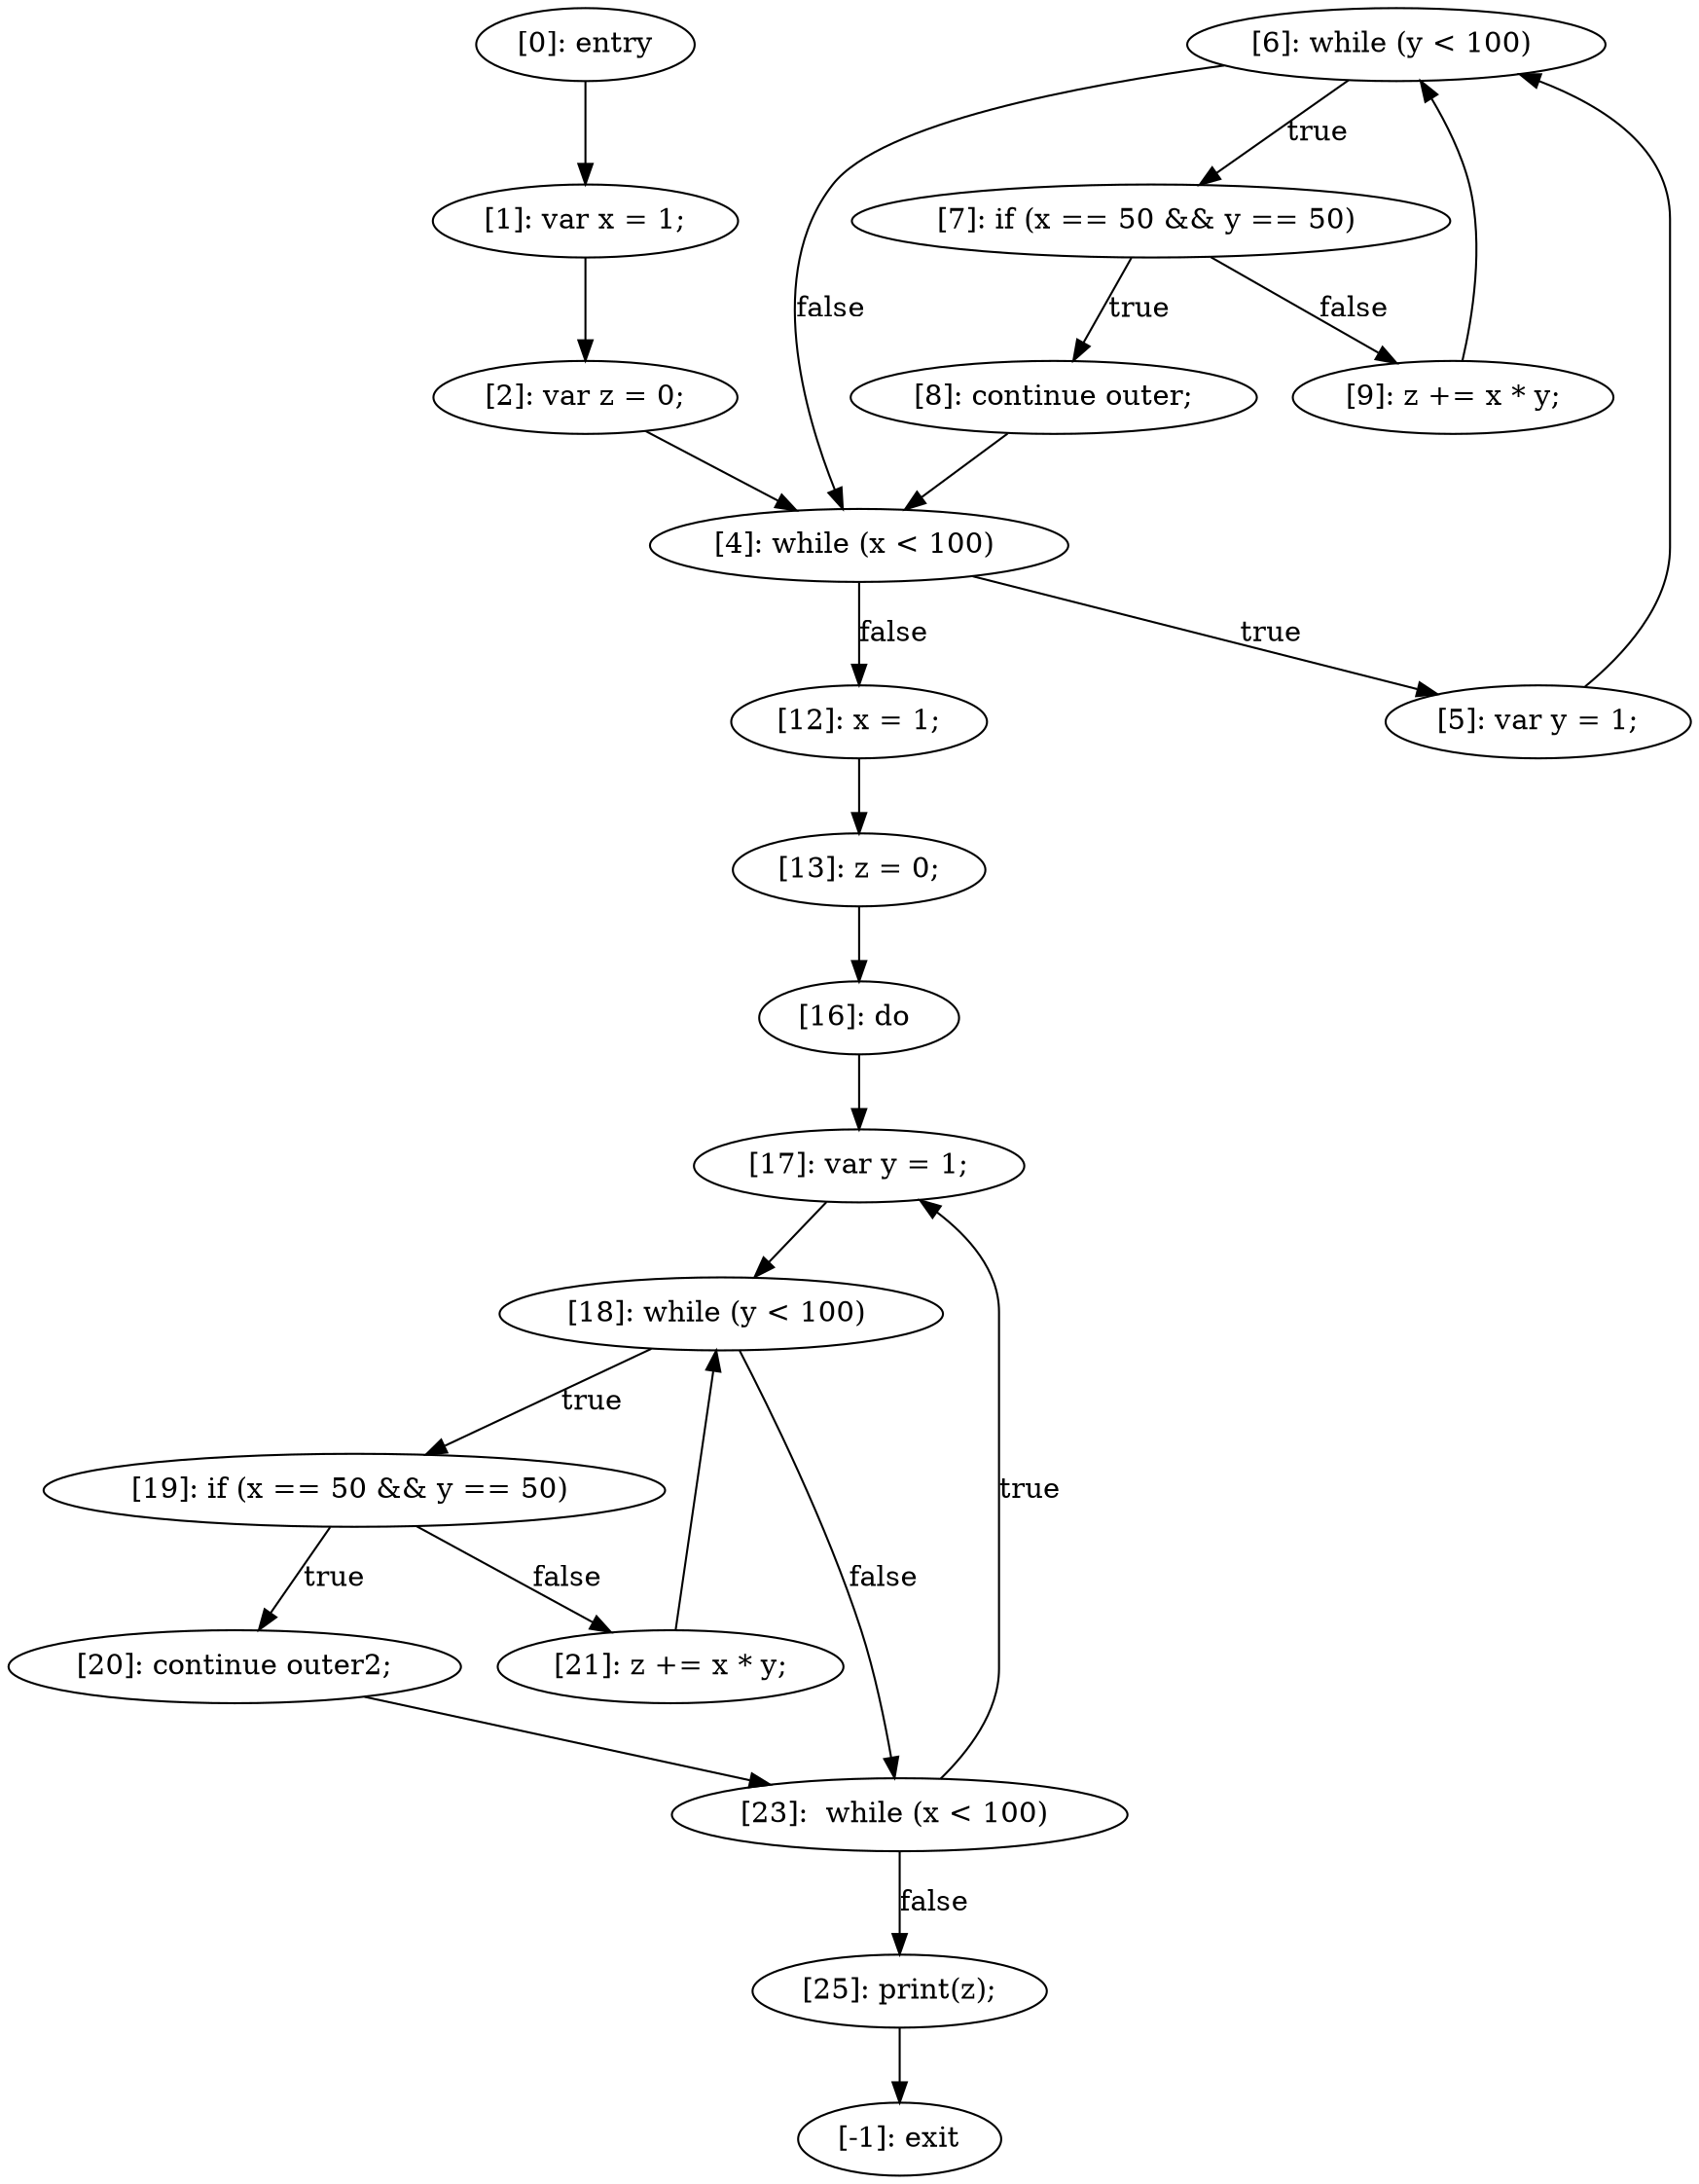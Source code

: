 digraph {
"0" [label="[6]: while (y < 100) "] 
"1" [label="[20]: continue outer2;\n"] 
"2" [label="[21]: z += x * y;\n"] 
"3" [label="[0]: entry"] 
"4" [label="[19]: if (x == 50 && y == 50) "] 
"5" [label="[4]: while (x < 100) "] 
"6" [label="[25]: print(z);\n"] 
"7" [label="[9]: z += x * y;\n"] 
"8" [label="[12]: x = 1;\n"] 
"9" [label="[17]: var y = 1;\n"] 
"10" [label="[2]: var z = 0;\n"] 
"11" [label="[1]: var x = 1;\n"] 
"12" [label="[5]: var y = 1;\n"] 
"13" [label="[7]: if (x == 50 && y == 50) "] 
"14" [label="[18]: while (y < 100) "] 
"15" [label="[-1]: exit"] 
"16" [label="[8]: continue outer;\n"] 
"17" [label="[16]: do "] 
"18" [label="[13]: z = 0;\n"] 
"19" [label="[23]:  while (x < 100) "] 
"0" -> "5" [label="false"] 
"0" -> "13" [label="true"] 
"1" -> "19" [label=""] 
"2" -> "14" [label=""] 
"3" -> "11" [label=""] 
"4" -> "1" [label="true"] 
"4" -> "2" [label="false"] 
"5" -> "8" [label="false"] 
"5" -> "12" [label="true"] 
"6" -> "15" [label=""] 
"7" -> "0" [label=""] 
"8" -> "18" [label=""] 
"9" -> "14" [label=""] 
"10" -> "5" [label=""] 
"11" -> "10" [label=""] 
"12" -> "0" [label=""] 
"13" -> "16" [label="true"] 
"13" -> "7" [label="false"] 
"14" -> "19" [label="false"] 
"14" -> "4" [label="true"] 
"16" -> "5" [label=""] 
"17" -> "9" [label=""] 
"18" -> "17" [label=""] 
"19" -> "6" [label="false"] 
"19" -> "9" [label="true"] 
}
